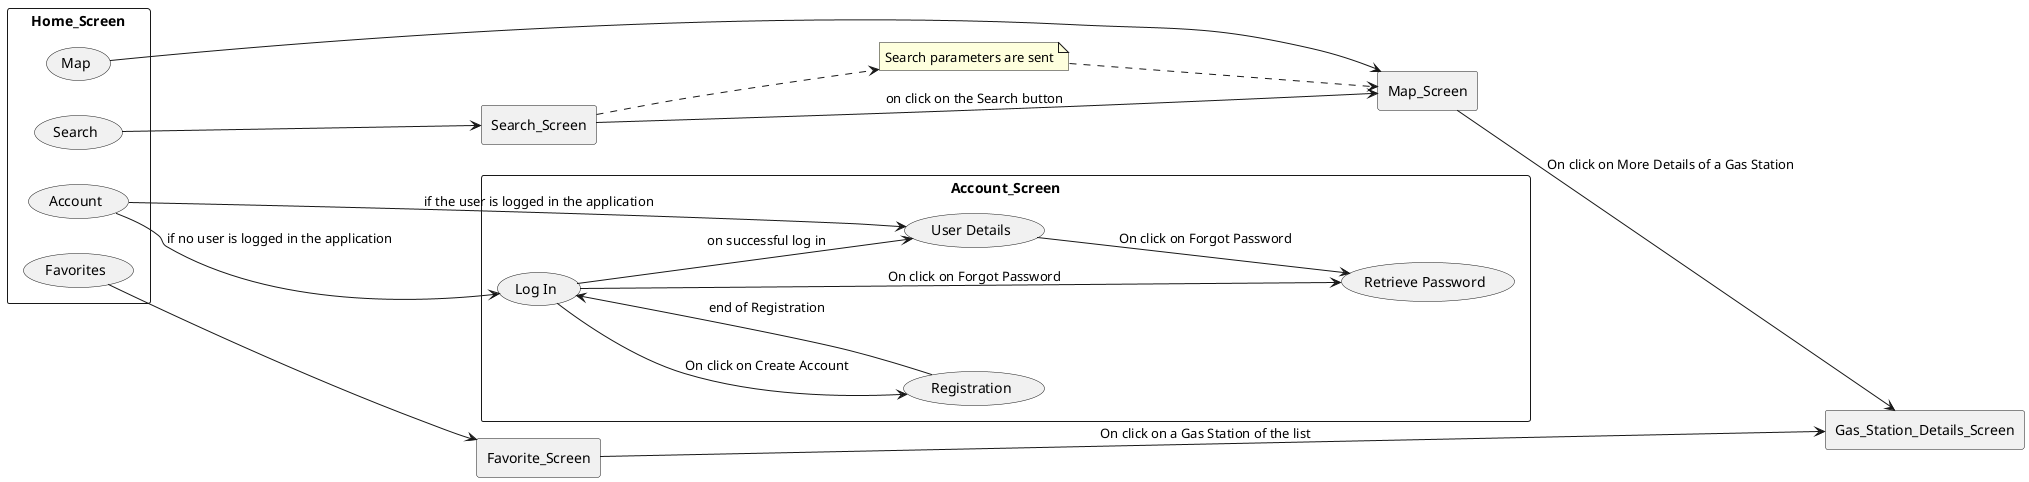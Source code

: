 @startuml
left to right direction
rectangle "Home_Screen"{
	(Search)
	(Map)
	(Favorites)
	(Account)
}
rectangle "Search_Screen"{

}
rectangle "Map_Screen"{

}
rectangle "Favorite_Screen"{

}
rectangle "Account_Screen"{
	(Log In)
	(Registration)
	(User Details)
	(Retrieve Password)

	(Log In) --> (Registration) : "On click on Create Account"
	(Log In) --> (Retrieve Password) : "On click on Forgot Password"
	(User Details) --> (Retrieve Password) : "On click on Forgot Password"
	(Registration) --> (Log In) : "end of Registration"
	(Log In) --> (User Details) : "on successful log in"
}
rectangle "Gas_Station_Details_Screen"{

}

note "Search parameters are sent" as N1

(Search) --> Search_Screen
(Map) --> Map_Screen
(Favorites) --> Favorite_Screen
(Account) --> (Log In) : "if no user is logged in the application"
(Account) --> (User Details) : "if the user is logged in the application"
Map_Screen --> Gas_Station_Details_Screen : "On click on More Details of a Gas Station"
Favorite_Screen --> Gas_Station_Details_Screen : "On click on a Gas Station of the list"
Search_Screen --> Map_Screen : "on click on the Search button"
Search_Screen ..> N1
N1 ..> Map_Screen
@enduml